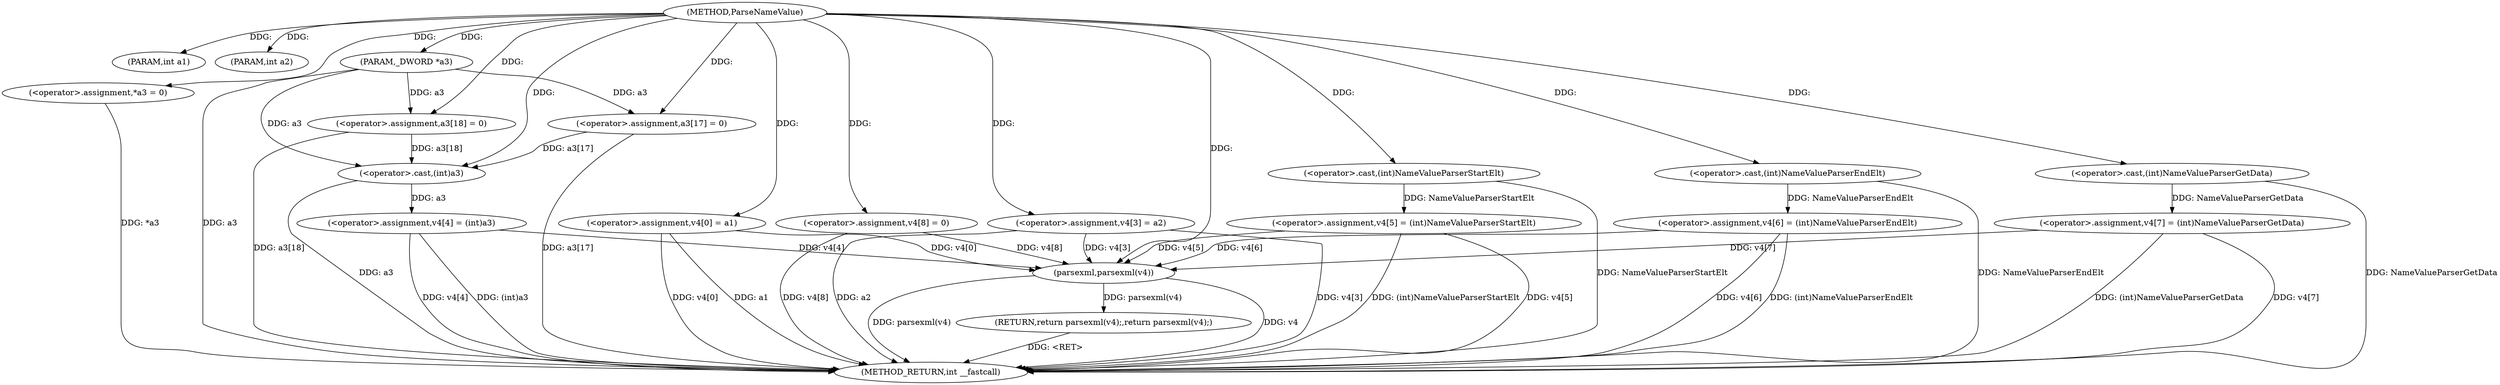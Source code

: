 digraph ParseNameValue {  
"1000102" [label = "(METHOD,ParseNameValue)" ]
"1000168" [label = "(METHOD_RETURN,int __fastcall)" ]
"1000103" [label = "(PARAM,int a1)" ]
"1000104" [label = "(PARAM,int a2)" ]
"1000105" [label = "(PARAM,_DWORD *a3)" ]
"1000108" [label = "(<operator>.assignment,*a3 = 0)" ]
"1000112" [label = "(<operator>.assignment,a3[17] = 0)" ]
"1000117" [label = "(<operator>.assignment,a3[18] = 0)" ]
"1000122" [label = "(<operator>.assignment,v4[0] = a1)" ]
"1000127" [label = "(<operator>.assignment,v4[4] = (int)a3)" ]
"1000131" [label = "(<operator>.cast,(int)a3)" ]
"1000134" [label = "(<operator>.assignment,v4[8] = 0)" ]
"1000139" [label = "(<operator>.assignment,v4[3] = a2)" ]
"1000144" [label = "(<operator>.assignment,v4[5] = (int)NameValueParserStartElt)" ]
"1000148" [label = "(<operator>.cast,(int)NameValueParserStartElt)" ]
"1000151" [label = "(<operator>.assignment,v4[6] = (int)NameValueParserEndElt)" ]
"1000155" [label = "(<operator>.cast,(int)NameValueParserEndElt)" ]
"1000158" [label = "(<operator>.assignment,v4[7] = (int)NameValueParserGetData)" ]
"1000162" [label = "(<operator>.cast,(int)NameValueParserGetData)" ]
"1000165" [label = "(RETURN,return parsexml(v4);,return parsexml(v4);)" ]
"1000166" [label = "(parsexml,parsexml(v4))" ]
  "1000165" -> "1000168"  [ label = "DDG: <RET>"] 
  "1000155" -> "1000168"  [ label = "DDG: NameValueParserEndElt"] 
  "1000151" -> "1000168"  [ label = "DDG: v4[6]"] 
  "1000131" -> "1000168"  [ label = "DDG: a3"] 
  "1000148" -> "1000168"  [ label = "DDG: NameValueParserStartElt"] 
  "1000158" -> "1000168"  [ label = "DDG: v4[7]"] 
  "1000127" -> "1000168"  [ label = "DDG: (int)a3"] 
  "1000122" -> "1000168"  [ label = "DDG: v4[0]"] 
  "1000162" -> "1000168"  [ label = "DDG: NameValueParserGetData"] 
  "1000166" -> "1000168"  [ label = "DDG: v4"] 
  "1000139" -> "1000168"  [ label = "DDG: a2"] 
  "1000112" -> "1000168"  [ label = "DDG: a3[17]"] 
  "1000127" -> "1000168"  [ label = "DDG: v4[4]"] 
  "1000108" -> "1000168"  [ label = "DDG: *a3"] 
  "1000166" -> "1000168"  [ label = "DDG: parsexml(v4)"] 
  "1000117" -> "1000168"  [ label = "DDG: a3[18]"] 
  "1000105" -> "1000168"  [ label = "DDG: a3"] 
  "1000144" -> "1000168"  [ label = "DDG: (int)NameValueParserStartElt"] 
  "1000151" -> "1000168"  [ label = "DDG: (int)NameValueParserEndElt"] 
  "1000134" -> "1000168"  [ label = "DDG: v4[8]"] 
  "1000122" -> "1000168"  [ label = "DDG: a1"] 
  "1000139" -> "1000168"  [ label = "DDG: v4[3]"] 
  "1000144" -> "1000168"  [ label = "DDG: v4[5]"] 
  "1000158" -> "1000168"  [ label = "DDG: (int)NameValueParserGetData"] 
  "1000102" -> "1000103"  [ label = "DDG: "] 
  "1000102" -> "1000104"  [ label = "DDG: "] 
  "1000102" -> "1000105"  [ label = "DDG: "] 
  "1000102" -> "1000108"  [ label = "DDG: "] 
  "1000102" -> "1000112"  [ label = "DDG: "] 
  "1000105" -> "1000112"  [ label = "DDG: a3"] 
  "1000102" -> "1000117"  [ label = "DDG: "] 
  "1000105" -> "1000117"  [ label = "DDG: a3"] 
  "1000102" -> "1000122"  [ label = "DDG: "] 
  "1000131" -> "1000127"  [ label = "DDG: a3"] 
  "1000112" -> "1000131"  [ label = "DDG: a3[17]"] 
  "1000117" -> "1000131"  [ label = "DDG: a3[18]"] 
  "1000105" -> "1000131"  [ label = "DDG: a3"] 
  "1000102" -> "1000131"  [ label = "DDG: "] 
  "1000102" -> "1000134"  [ label = "DDG: "] 
  "1000102" -> "1000139"  [ label = "DDG: "] 
  "1000148" -> "1000144"  [ label = "DDG: NameValueParserStartElt"] 
  "1000102" -> "1000148"  [ label = "DDG: "] 
  "1000155" -> "1000151"  [ label = "DDG: NameValueParserEndElt"] 
  "1000102" -> "1000155"  [ label = "DDG: "] 
  "1000162" -> "1000158"  [ label = "DDG: NameValueParserGetData"] 
  "1000102" -> "1000162"  [ label = "DDG: "] 
  "1000166" -> "1000165"  [ label = "DDG: parsexml(v4)"] 
  "1000127" -> "1000166"  [ label = "DDG: v4[4]"] 
  "1000151" -> "1000166"  [ label = "DDG: v4[6]"] 
  "1000158" -> "1000166"  [ label = "DDG: v4[7]"] 
  "1000134" -> "1000166"  [ label = "DDG: v4[8]"] 
  "1000122" -> "1000166"  [ label = "DDG: v4[0]"] 
  "1000139" -> "1000166"  [ label = "DDG: v4[3]"] 
  "1000144" -> "1000166"  [ label = "DDG: v4[5]"] 
  "1000102" -> "1000166"  [ label = "DDG: "] 
}
